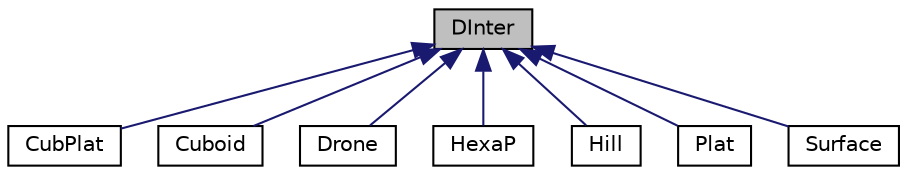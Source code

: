 digraph "DInter"
{
 // LATEX_PDF_SIZE
  edge [fontname="Helvetica",fontsize="10",labelfontname="Helvetica",labelfontsize="10"];
  node [fontname="Helvetica",fontsize="10",shape=record];
  Node1 [label="DInter",height=0.2,width=0.4,color="black", fillcolor="grey75", style="filled", fontcolor="black",tooltip="Modeluje pojęcie klasy DInter."];
  Node1 -> Node2 [dir="back",color="midnightblue",fontsize="10",style="solid",fontname="Helvetica"];
  Node2 [label="CubPlat",height=0.2,width=0.4,color="black", fillcolor="white", style="filled",URL="$class_cub_plat.html",tooltip="Modeluje pojęcie obiektu klasy CubPlat."];
  Node1 -> Node3 [dir="back",color="midnightblue",fontsize="10",style="solid",fontname="Helvetica"];
  Node3 [label="Cuboid",height=0.2,width=0.4,color="black", fillcolor="white", style="filled",URL="$class_cuboid.html",tooltip="Modeluje pojęcie klasy Cuboid."];
  Node1 -> Node4 [dir="back",color="midnightblue",fontsize="10",style="solid",fontname="Helvetica"];
  Node4 [label="Drone",height=0.2,width=0.4,color="black", fillcolor="white", style="filled",URL="$class_drone.html",tooltip="Modeluje pojęcie Drona jako złożonego obiektu Tworzy obiekt dron złożony z korpusu,..."];
  Node1 -> Node5 [dir="back",color="midnightblue",fontsize="10",style="solid",fontname="Helvetica"];
  Node5 [label="HexaP",height=0.2,width=0.4,color="black", fillcolor="white", style="filled",URL="$class_hexa_p.html",tooltip="Modeluje pojęcie klasy HexaP."];
  Node1 -> Node6 [dir="back",color="midnightblue",fontsize="10",style="solid",fontname="Helvetica"];
  Node6 [label="Hill",height=0.2,width=0.4,color="black", fillcolor="white", style="filled",URL="$class_hill.html",tooltip="Modeluje pojęcie obiektu Hill - wzgorze będącego przeszkodą Tworzy obiekt złożony z losowej liczby wi..."];
  Node1 -> Node7 [dir="back",color="midnightblue",fontsize="10",style="solid",fontname="Helvetica"];
  Node7 [label="Plat",height=0.2,width=0.4,color="black", fillcolor="white", style="filled",URL="$class_plat.html",tooltip="Modeluje pojęcie płaskowyżu jako obiektu będącego przeszkodą Tworzy obiekt złożony z losowej liczby w..."];
  Node1 -> Node8 [dir="back",color="midnightblue",fontsize="10",style="solid",fontname="Helvetica"];
  Node8 [label="Surface",height=0.2,width=0.4,color="black", fillcolor="white", style="filled",URL="$class_surface.html",tooltip="Modeluje pojęcie klasy Surface."];
}
